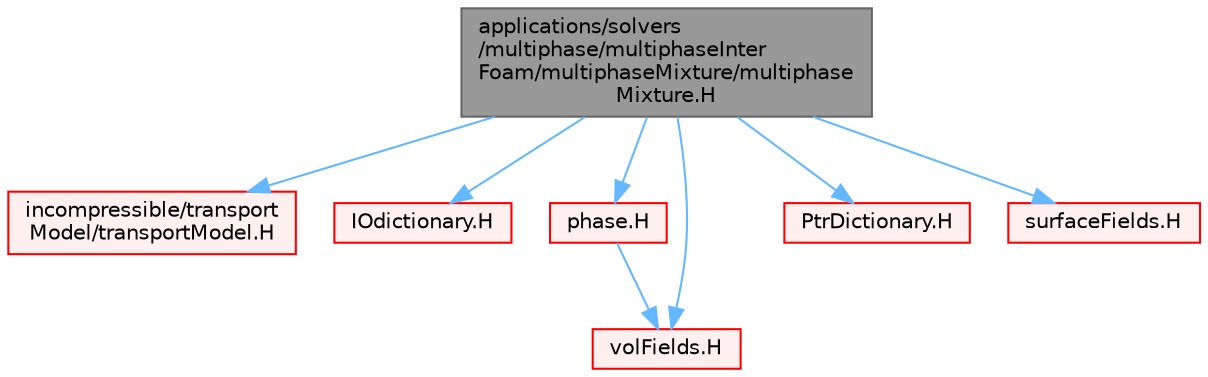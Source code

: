 digraph "applications/solvers/multiphase/multiphaseInterFoam/multiphaseMixture/multiphaseMixture.H"
{
 // LATEX_PDF_SIZE
  bgcolor="transparent";
  edge [fontname=Helvetica,fontsize=10,labelfontname=Helvetica,labelfontsize=10];
  node [fontname=Helvetica,fontsize=10,shape=box,height=0.2,width=0.4];
  Node1 [id="Node000001",label="applications/solvers\l/multiphase/multiphaseInter\lFoam/multiphaseMixture/multiphase\lMixture.H",height=0.2,width=0.4,color="gray40", fillcolor="grey60", style="filled", fontcolor="black",tooltip=" "];
  Node1 -> Node2 [id="edge1_Node000001_Node000002",color="steelblue1",style="solid",tooltip=" "];
  Node2 [id="Node000002",label="incompressible/transport\lModel/transportModel.H",height=0.2,width=0.4,color="red", fillcolor="#FFF0F0", style="filled",URL="$transportModel_8H.html",tooltip=" "];
  Node1 -> Node131 [id="edge2_Node000001_Node000131",color="steelblue1",style="solid",tooltip=" "];
  Node131 [id="Node000131",label="IOdictionary.H",height=0.2,width=0.4,color="red", fillcolor="#FFF0F0", style="filled",URL="$IOdictionary_8H.html",tooltip=" "];
  Node1 -> Node176 [id="edge3_Node000001_Node000176",color="steelblue1",style="solid",tooltip=" "];
  Node176 [id="Node000176",label="phase.H",height=0.2,width=0.4,color="red", fillcolor="#FFF0F0", style="filled",URL="$phase_8H.html",tooltip=" "];
  Node176 -> Node177 [id="edge4_Node000176_Node000177",color="steelblue1",style="solid",tooltip=" "];
  Node177 [id="Node000177",label="volFields.H",height=0.2,width=0.4,color="red", fillcolor="#FFF0F0", style="filled",URL="$volFields_8H.html",tooltip=" "];
  Node1 -> Node383 [id="edge5_Node000001_Node000383",color="steelblue1",style="solid",tooltip=" "];
  Node383 [id="Node000383",label="PtrDictionary.H",height=0.2,width=0.4,color="red", fillcolor="#FFF0F0", style="filled",URL="$PtrDictionary_8H.html",tooltip=" "];
  Node1 -> Node177 [id="edge6_Node000001_Node000177",color="steelblue1",style="solid",tooltip=" "];
  Node1 -> Node387 [id="edge7_Node000001_Node000387",color="steelblue1",style="solid",tooltip=" "];
  Node387 [id="Node000387",label="surfaceFields.H",height=0.2,width=0.4,color="red", fillcolor="#FFF0F0", style="filled",URL="$surfaceFields_8H.html",tooltip="Foam::surfaceFields."];
}
